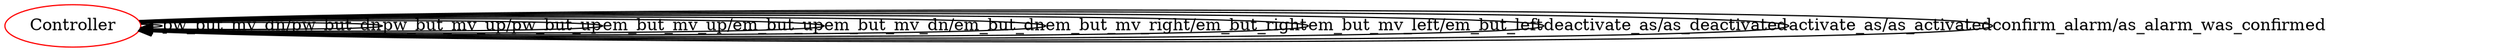 digraph G {
label=""
Controller [color="red"]
Controller
Controller [label="Controller"];
Controller -> Controller[label="pw_but_mv_dn/pw_but_dn"]
Controller -> Controller[label="pw_but_mv_up/pw_but_up"]
Controller -> Controller[label="em_but_mv_up/em_but_up"]
Controller -> Controller[label="em_but_mv_dn/em_but_dn"]
Controller -> Controller[label="em_but_mv_right/em_but_right"]
Controller -> Controller[label="em_but_mv_left/em_but_left"]
Controller -> Controller[label="deactivate_as/as_deactivated"]
Controller -> Controller[label="activate_as/as_activated"]
Controller -> Controller[label="confirm_alarm/as_alarm_was_confirmed"]
}